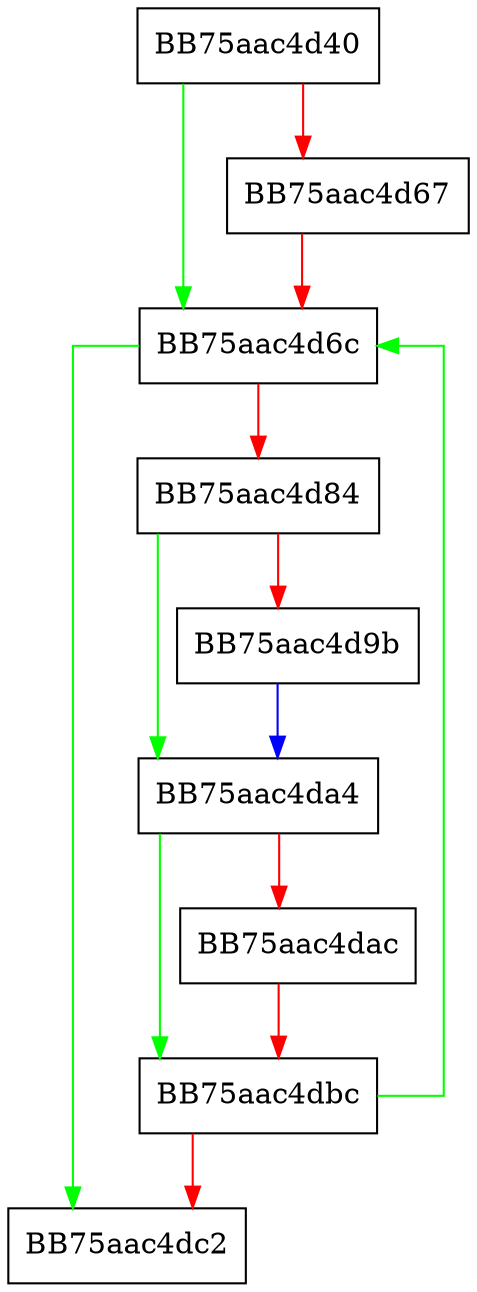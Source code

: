 digraph getRawBits {
  node [shape="box"];
  graph [splines=ortho];
  BB75aac4d40 -> BB75aac4d6c [color="green"];
  BB75aac4d40 -> BB75aac4d67 [color="red"];
  BB75aac4d67 -> BB75aac4d6c [color="red"];
  BB75aac4d6c -> BB75aac4dc2 [color="green"];
  BB75aac4d6c -> BB75aac4d84 [color="red"];
  BB75aac4d84 -> BB75aac4da4 [color="green"];
  BB75aac4d84 -> BB75aac4d9b [color="red"];
  BB75aac4d9b -> BB75aac4da4 [color="blue"];
  BB75aac4da4 -> BB75aac4dbc [color="green"];
  BB75aac4da4 -> BB75aac4dac [color="red"];
  BB75aac4dac -> BB75aac4dbc [color="red"];
  BB75aac4dbc -> BB75aac4d6c [color="green"];
  BB75aac4dbc -> BB75aac4dc2 [color="red"];
}
